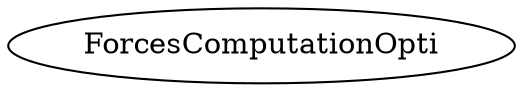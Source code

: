 /* Created by mdot for Matlab */
digraph m2html {

  ForcesComputationOpti [URL="ForcesComputationOpti.html"];
}